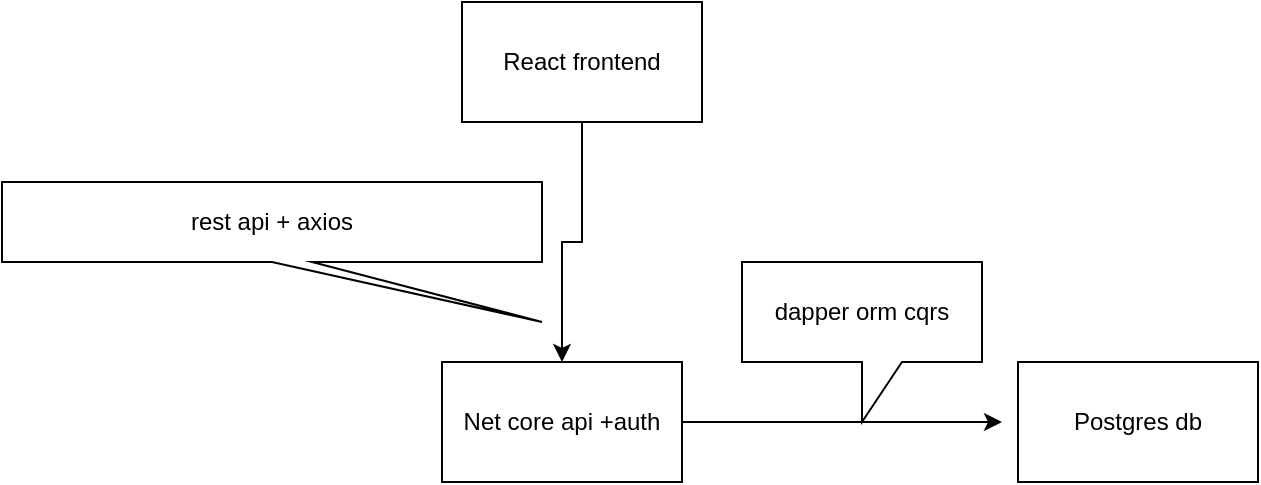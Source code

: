 <mxfile version="13.1.3">
    <diagram id="6hGFLwfOUW9BJ-s0fimq" name="Page-1">
        <mxGraphModel dx="1945" dy="527" grid="1" gridSize="10" guides="1" tooltips="1" connect="1" arrows="1" fold="1" page="1" pageScale="1" pageWidth="827" pageHeight="1169" math="0" shadow="0">
            <root>
                <mxCell id="0"/>
                <mxCell id="1" parent="0"/>
                <mxCell id="9" style="edgeStyle=orthogonalEdgeStyle;rounded=0;orthogonalLoop=1;jettySize=auto;html=1;exitX=0.5;exitY=1;exitDx=0;exitDy=0;" edge="1" parent="1" source="2" target="3">
                    <mxGeometry relative="1" as="geometry"/>
                </mxCell>
                <mxCell id="2" value="React frontend" style="rounded=0;whiteSpace=wrap;html=1;" vertex="1" parent="1">
                    <mxGeometry x="160" y="30" width="120" height="60" as="geometry"/>
                </mxCell>
                <mxCell id="7" style="edgeStyle=orthogonalEdgeStyle;rounded=0;orthogonalLoop=1;jettySize=auto;html=1;exitX=1;exitY=0.5;exitDx=0;exitDy=0;" edge="1" parent="1" source="3">
                    <mxGeometry relative="1" as="geometry">
                        <mxPoint x="430" y="240" as="targetPoint"/>
                        <Array as="points">
                            <mxPoint x="350" y="240"/>
                            <mxPoint x="350" y="240"/>
                        </Array>
                    </mxGeometry>
                </mxCell>
                <mxCell id="3" value="Net core api +auth" style="rounded=0;whiteSpace=wrap;html=1;" vertex="1" parent="1">
                    <mxGeometry x="150" y="210" width="120" height="60" as="geometry"/>
                </mxCell>
                <mxCell id="4" value="Postgres db" style="rounded=0;whiteSpace=wrap;html=1;" vertex="1" parent="1">
                    <mxGeometry x="438" y="210" width="120" height="60" as="geometry"/>
                </mxCell>
                <mxCell id="8" value="dapper orm cqrs" style="shape=callout;whiteSpace=wrap;html=1;perimeter=calloutPerimeter;" vertex="1" parent="1">
                    <mxGeometry x="300" y="160" width="120" height="80" as="geometry"/>
                </mxCell>
                <mxCell id="10" value="rest api + axios" style="shape=callout;whiteSpace=wrap;html=1;perimeter=calloutPerimeter;position2=1;" vertex="1" parent="1">
                    <mxGeometry x="-70" y="120" width="270" height="70" as="geometry"/>
                </mxCell>
            </root>
        </mxGraphModel>
    </diagram>
</mxfile>